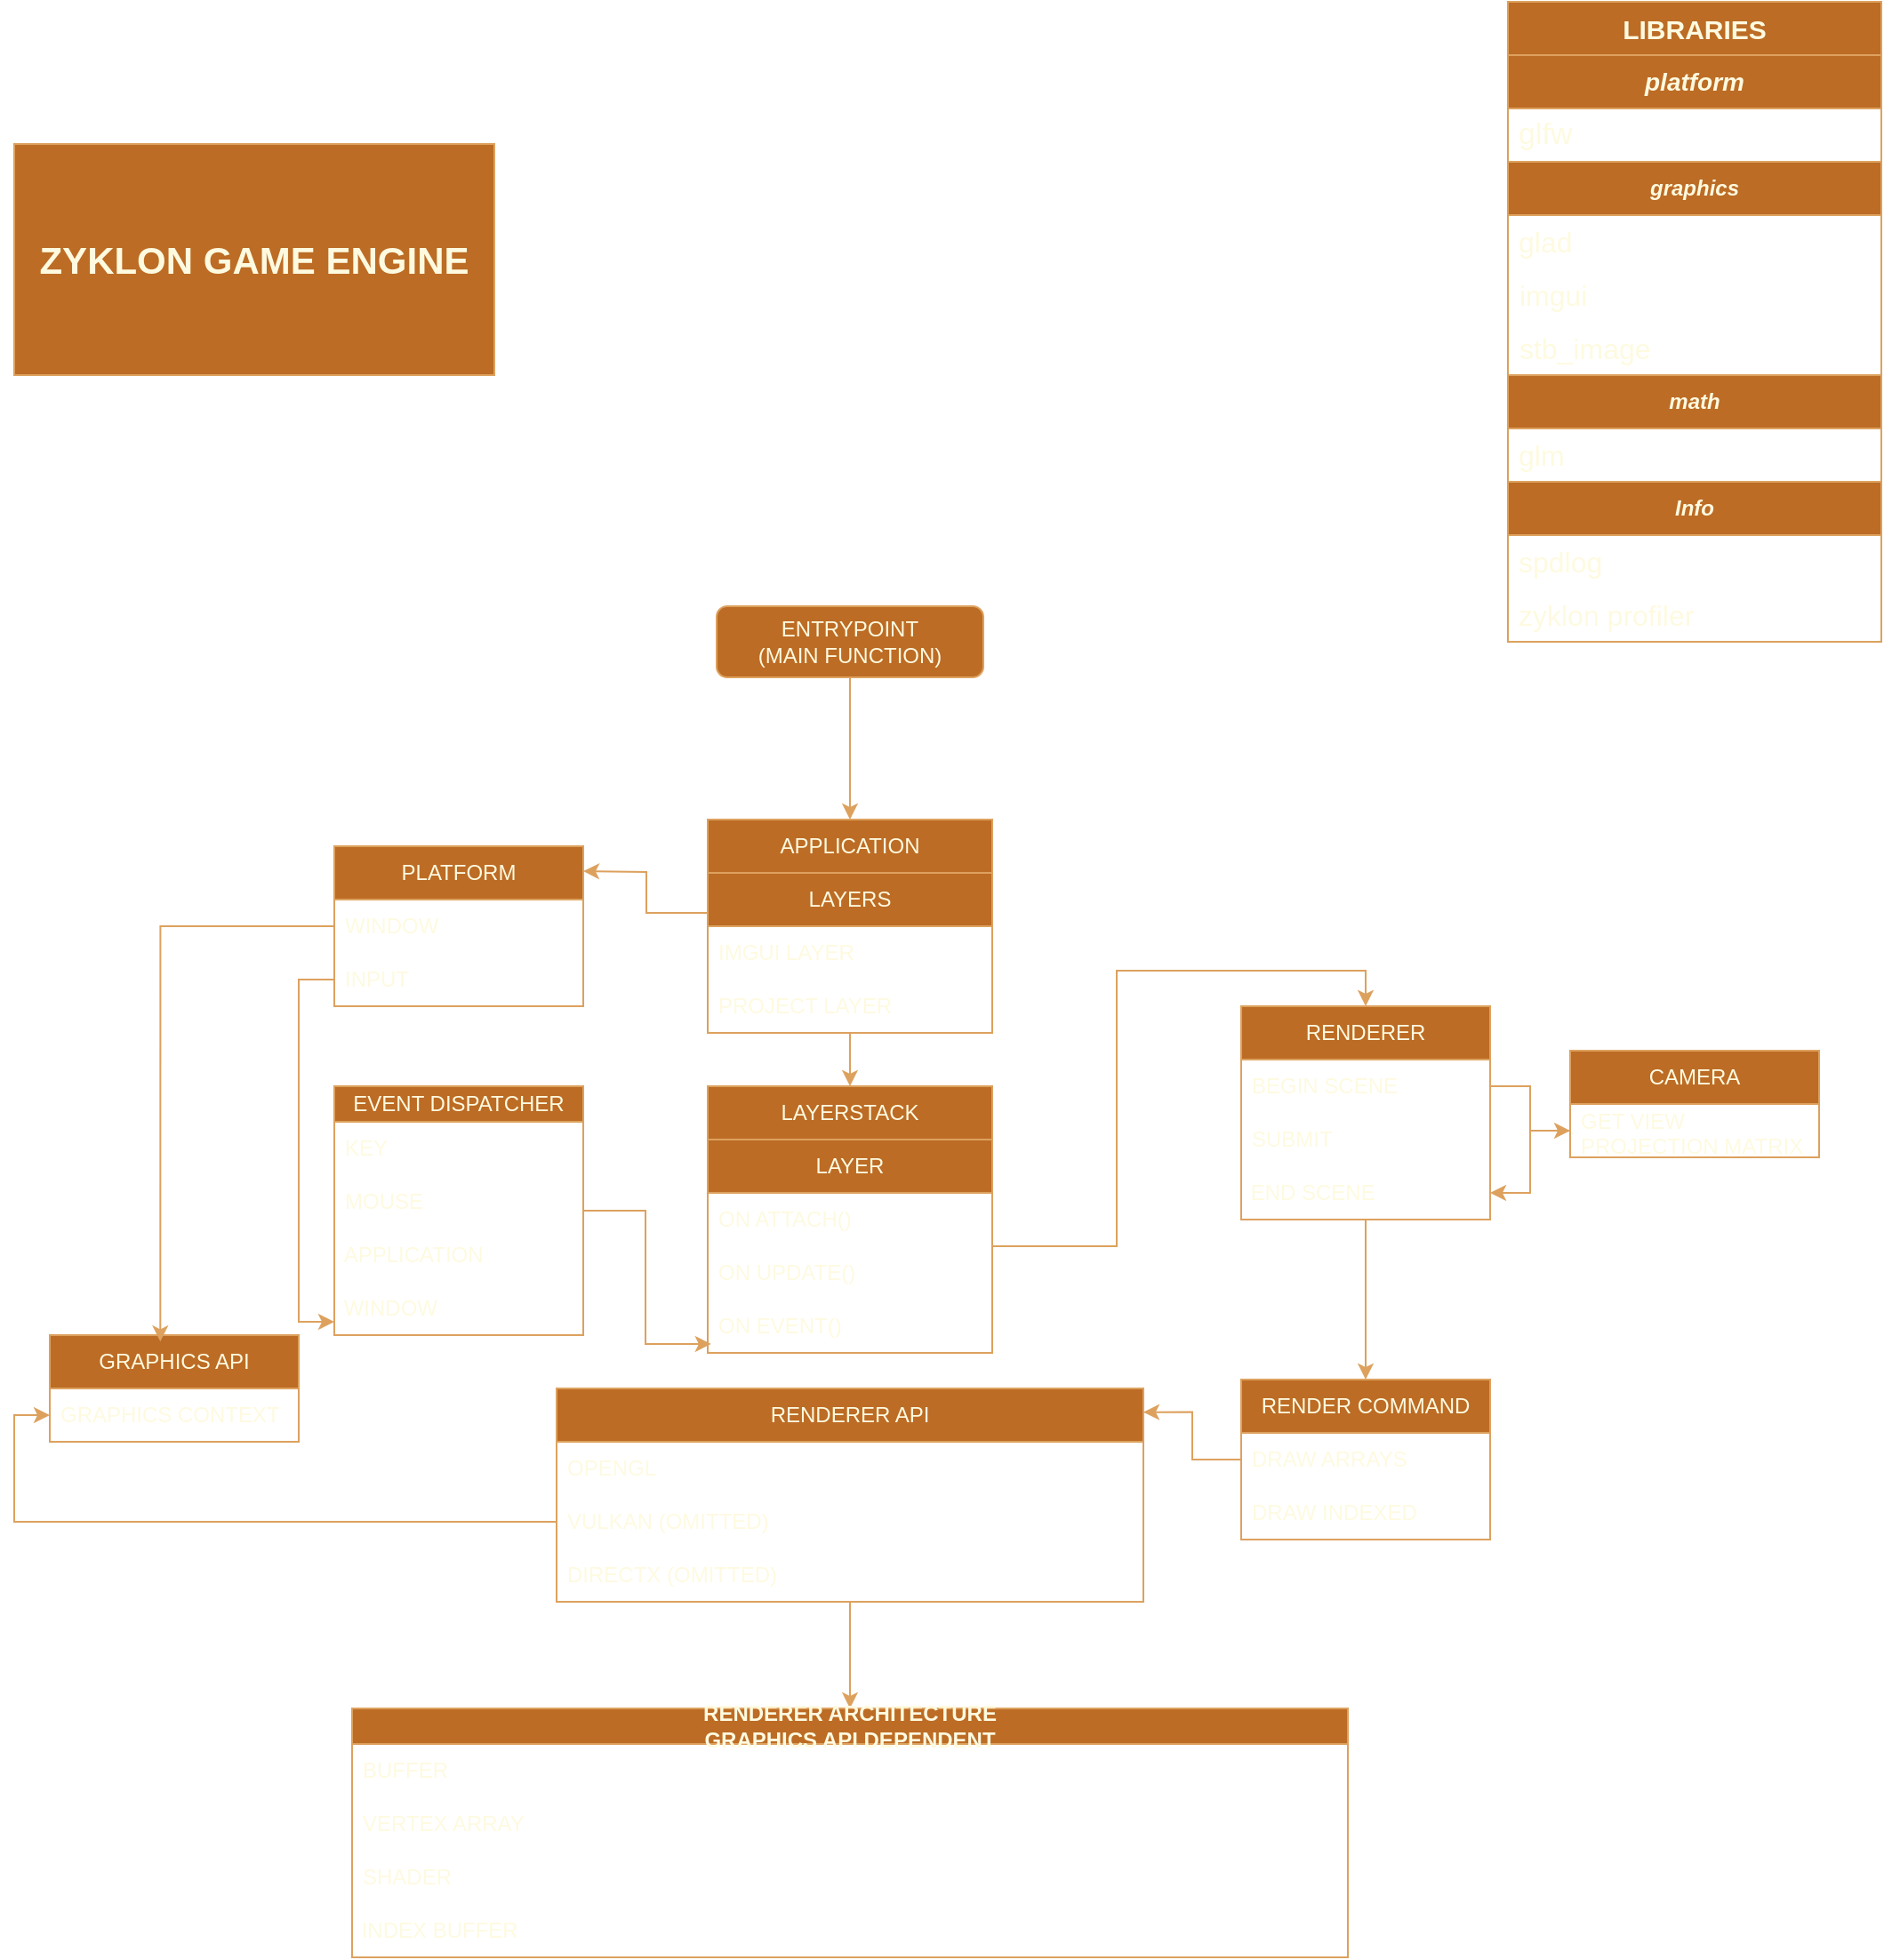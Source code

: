 <mxfile version="24.7.8">
  <diagram name="Page-1" id="9f46799a-70d6-7492-0946-bef42562c5a5">
    <mxGraphModel dx="1689" dy="2124" grid="1" gridSize="10" guides="1" tooltips="1" connect="1" arrows="1" fold="1" page="1" pageScale="1" pageWidth="1100" pageHeight="850" background="none" math="0" shadow="0">
      <root>
        <mxCell id="0" />
        <mxCell id="1" parent="0" />
        <mxCell id="1HcElYViuS3CACR91JE5-3" value="LAYERSTACK" style="swimlane;fontStyle=0;childLayout=stackLayout;horizontal=1;startSize=30;horizontalStack=0;resizeParent=1;resizeParentMax=0;resizeLast=0;collapsible=1;marginBottom=0;whiteSpace=wrap;html=1;labelBackgroundColor=none;fillColor=#BC6C25;strokeColor=#DDA15E;fontColor=#FEFAE0;" parent="1" vertex="1">
          <mxGeometry x="410" y="170" width="160" height="150" as="geometry" />
        </mxCell>
        <mxCell id="1HcElYViuS3CACR91JE5-22" value="LAYER" style="swimlane;fontStyle=0;childLayout=stackLayout;horizontal=1;startSize=30;horizontalStack=0;resizeParent=1;resizeParentMax=0;resizeLast=0;collapsible=1;marginBottom=0;whiteSpace=wrap;html=1;labelBackgroundColor=none;fillColor=#BC6C25;strokeColor=#DDA15E;fontColor=#FEFAE0;" parent="1HcElYViuS3CACR91JE5-3" vertex="1">
          <mxGeometry y="30" width="160" height="120" as="geometry" />
        </mxCell>
        <mxCell id="1HcElYViuS3CACR91JE5-23" value="ON ATTACH()" style="text;strokeColor=none;fillColor=none;align=left;verticalAlign=middle;spacingLeft=4;spacingRight=4;overflow=hidden;points=[[0,0.5],[1,0.5]];portConstraint=eastwest;rotatable=0;whiteSpace=wrap;html=1;labelBackgroundColor=none;fontColor=#FEFAE0;" parent="1HcElYViuS3CACR91JE5-22" vertex="1">
          <mxGeometry y="30" width="160" height="30" as="geometry" />
        </mxCell>
        <mxCell id="1HcElYViuS3CACR91JE5-24" value="ON UPDATE()" style="text;strokeColor=none;fillColor=none;align=left;verticalAlign=middle;spacingLeft=4;spacingRight=4;overflow=hidden;points=[[0,0.5],[1,0.5]];portConstraint=eastwest;rotatable=0;whiteSpace=wrap;html=1;labelBackgroundColor=none;fontColor=#FEFAE0;" parent="1HcElYViuS3CACR91JE5-22" vertex="1">
          <mxGeometry y="60" width="160" height="30" as="geometry" />
        </mxCell>
        <mxCell id="1HcElYViuS3CACR91JE5-25" value="ON EVENT()" style="text;strokeColor=none;fillColor=none;align=left;verticalAlign=middle;spacingLeft=4;spacingRight=4;overflow=hidden;points=[[0,0.5],[1,0.5]];portConstraint=eastwest;rotatable=0;whiteSpace=wrap;html=1;labelBackgroundColor=none;fontColor=#FEFAE0;" parent="1HcElYViuS3CACR91JE5-22" vertex="1">
          <mxGeometry y="90" width="160" height="30" as="geometry" />
        </mxCell>
        <mxCell id="1HcElYViuS3CACR91JE5-7" value="ZYKLON GAME ENGINE" style="rounded=0;whiteSpace=wrap;html=1;fontSize=21;fontStyle=1;labelBackgroundColor=none;fillColor=#BC6C25;strokeColor=#DDA15E;fontColor=#FEFAE0;" parent="1" vertex="1">
          <mxGeometry x="20" y="-360" width="270" height="130" as="geometry" />
        </mxCell>
        <mxCell id="1HcElYViuS3CACR91JE5-16" value="APPLICATION" style="swimlane;fontStyle=0;childLayout=stackLayout;horizontal=1;startSize=30;horizontalStack=0;resizeParent=1;resizeParentMax=0;resizeLast=0;collapsible=1;marginBottom=0;whiteSpace=wrap;html=1;labelBackgroundColor=none;fillColor=#BC6C25;strokeColor=#DDA15E;fontColor=#FEFAE0;" parent="1" vertex="1">
          <mxGeometry x="410" y="20" width="160" height="120" as="geometry" />
        </mxCell>
        <mxCell id="1HcElYViuS3CACR91JE5-122" value="LAYERS" style="swimlane;fontStyle=0;childLayout=stackLayout;horizontal=1;startSize=30;horizontalStack=0;resizeParent=1;resizeParentMax=0;resizeLast=0;collapsible=1;marginBottom=0;whiteSpace=wrap;html=1;labelBackgroundColor=none;fillColor=#BC6C25;strokeColor=#DDA15E;fontColor=#FEFAE0;" parent="1HcElYViuS3CACR91JE5-16" vertex="1">
          <mxGeometry y="30" width="160" height="90" as="geometry" />
        </mxCell>
        <mxCell id="1HcElYViuS3CACR91JE5-123" value="IMGUI LAYER" style="text;strokeColor=none;fillColor=none;align=left;verticalAlign=middle;spacingLeft=4;spacingRight=4;overflow=hidden;points=[[0,0.5],[1,0.5]];portConstraint=eastwest;rotatable=0;whiteSpace=wrap;html=1;labelBackgroundColor=none;fontColor=#FEFAE0;" parent="1HcElYViuS3CACR91JE5-122" vertex="1">
          <mxGeometry y="30" width="160" height="30" as="geometry" />
        </mxCell>
        <mxCell id="1HcElYViuS3CACR91JE5-124" value="PROJECT LAYER" style="text;strokeColor=none;fillColor=none;align=left;verticalAlign=middle;spacingLeft=4;spacingRight=4;overflow=hidden;points=[[0,0.5],[1,0.5]];portConstraint=eastwest;rotatable=0;whiteSpace=wrap;html=1;labelBackgroundColor=none;fontColor=#FEFAE0;" parent="1HcElYViuS3CACR91JE5-122" vertex="1">
          <mxGeometry y="60" width="160" height="30" as="geometry" />
        </mxCell>
        <mxCell id="1HcElYViuS3CACR91JE5-49" style="edgeStyle=orthogonalEdgeStyle;rounded=0;orthogonalLoop=1;jettySize=auto;html=1;entryX=0.5;entryY=0;entryDx=0;entryDy=0;labelBackgroundColor=none;strokeColor=#DDA15E;fontColor=default;" parent="1" source="1HcElYViuS3CACR91JE5-42" target="1HcElYViuS3CACR91JE5-16" edge="1">
          <mxGeometry relative="1" as="geometry" />
        </mxCell>
        <mxCell id="1HcElYViuS3CACR91JE5-42" value="ENTRYPOINT&lt;div&gt;(MAIN FUNCTION)&lt;/div&gt;" style="rounded=1;whiteSpace=wrap;html=1;labelBackgroundColor=none;fillColor=#BC6C25;strokeColor=#DDA15E;fontColor=#FEFAE0;" parent="1" vertex="1">
          <mxGeometry x="415" y="-100" width="150" height="40" as="geometry" />
        </mxCell>
        <mxCell id="1HcElYViuS3CACR91JE5-50" value="&lt;b style=&quot;font-size: 15px;&quot;&gt;LIBRARIES&lt;/b&gt;" style="swimlane;fontStyle=0;childLayout=stackLayout;horizontal=1;startSize=30;horizontalStack=0;resizeParent=1;resizeParentMax=0;resizeLast=0;collapsible=1;marginBottom=0;whiteSpace=wrap;html=1;fontSize=15;labelBackgroundColor=none;fillColor=#BC6C25;strokeColor=#DDA15E;fontColor=#FEFAE0;" parent="1" vertex="1">
          <mxGeometry x="860" y="-440" width="210" height="360" as="geometry" />
        </mxCell>
        <mxCell id="1HcElYViuS3CACR91JE5-77" value="platform" style="swimlane;fontStyle=3;childLayout=stackLayout;horizontal=1;startSize=30;horizontalStack=0;resizeParent=1;resizeParentMax=0;resizeLast=0;collapsible=1;marginBottom=0;whiteSpace=wrap;html=1;fontSize=14;labelBackgroundColor=none;fillColor=#BC6C25;strokeColor=#DDA15E;fontColor=#FEFAE0;" parent="1HcElYViuS3CACR91JE5-50" vertex="1">
          <mxGeometry y="30" width="210" height="60" as="geometry" />
        </mxCell>
        <mxCell id="1HcElYViuS3CACR91JE5-78" value="glfw" style="text;strokeColor=none;fillColor=none;align=left;verticalAlign=middle;spacingLeft=4;spacingRight=4;overflow=hidden;points=[[0,0.5],[1,0.5]];portConstraint=eastwest;rotatable=0;whiteSpace=wrap;html=1;fontSize=17;labelBackgroundColor=none;fontColor=#FEFAE0;" parent="1HcElYViuS3CACR91JE5-77" vertex="1">
          <mxGeometry y="30" width="210" height="30" as="geometry" />
        </mxCell>
        <mxCell id="1HcElYViuS3CACR91JE5-65" value="graphics" style="swimlane;fontStyle=3;childLayout=stackLayout;horizontal=1;startSize=30;horizontalStack=0;resizeParent=1;resizeParentMax=0;resizeLast=0;collapsible=1;marginBottom=0;whiteSpace=wrap;html=1;labelBackgroundColor=none;fillColor=#BC6C25;strokeColor=#DDA15E;fontColor=#FEFAE0;" parent="1HcElYViuS3CACR91JE5-50" vertex="1">
          <mxGeometry y="90" width="210" height="180" as="geometry">
            <mxRectangle y="30" width="140" height="30" as="alternateBounds" />
          </mxGeometry>
        </mxCell>
        <mxCell id="1HcElYViuS3CACR91JE5-67" value="glad" style="text;strokeColor=none;fillColor=none;align=left;verticalAlign=middle;spacingLeft=4;spacingRight=4;overflow=hidden;points=[[0,0.5],[1,0.5]];portConstraint=eastwest;rotatable=0;whiteSpace=wrap;html=1;fontSize=16;labelBackgroundColor=none;fontColor=#FEFAE0;" parent="1HcElYViuS3CACR91JE5-65" vertex="1">
          <mxGeometry y="30" width="210" height="30" as="geometry" />
        </mxCell>
        <mxCell id="1HcElYViuS3CACR91JE5-194" value="&amp;nbsp;imgui" style="text;html=1;align=left;verticalAlign=middle;whiteSpace=wrap;rounded=0;fontSize=16;labelBackgroundColor=none;fontColor=#FEFAE0;" parent="1HcElYViuS3CACR91JE5-65" vertex="1">
          <mxGeometry y="60" width="210" height="30" as="geometry" />
        </mxCell>
        <mxCell id="1HcElYViuS3CACR91JE5-81" value="&amp;nbsp;stb_image" style="text;html=1;align=left;verticalAlign=middle;whiteSpace=wrap;rounded=0;fontSize=16;labelBackgroundColor=none;fontColor=#FEFAE0;" parent="1HcElYViuS3CACR91JE5-65" vertex="1">
          <mxGeometry y="90" width="210" height="30" as="geometry" />
        </mxCell>
        <mxCell id="1HcElYViuS3CACR91JE5-73" value="math" style="swimlane;fontStyle=3;childLayout=stackLayout;horizontal=1;startSize=30;horizontalStack=0;resizeParent=1;resizeParentMax=0;resizeLast=0;collapsible=1;marginBottom=0;whiteSpace=wrap;html=1;labelBackgroundColor=none;fillColor=#BC6C25;strokeColor=#DDA15E;fontColor=#FEFAE0;" parent="1HcElYViuS3CACR91JE5-65" vertex="1">
          <mxGeometry y="120" width="210" height="60" as="geometry">
            <mxRectangle y="30" width="140" height="30" as="alternateBounds" />
          </mxGeometry>
        </mxCell>
        <mxCell id="1HcElYViuS3CACR91JE5-74" value="glm" style="text;strokeColor=none;fillColor=none;align=left;verticalAlign=middle;spacingLeft=4;spacingRight=4;overflow=hidden;points=[[0,0.5],[1,0.5]];portConstraint=eastwest;rotatable=0;whiteSpace=wrap;html=1;fontSize=16;labelBackgroundColor=none;fontColor=#FEFAE0;" parent="1HcElYViuS3CACR91JE5-73" vertex="1">
          <mxGeometry y="30" width="210" height="30" as="geometry" />
        </mxCell>
        <mxCell id="1HcElYViuS3CACR91JE5-57" value="Info" style="swimlane;fontStyle=3;childLayout=stackLayout;horizontal=1;startSize=30;horizontalStack=0;resizeParent=1;resizeParentMax=0;resizeLast=0;collapsible=1;marginBottom=0;whiteSpace=wrap;html=1;labelBackgroundColor=none;fillColor=#BC6C25;strokeColor=#DDA15E;fontColor=#FEFAE0;" parent="1HcElYViuS3CACR91JE5-50" vertex="1">
          <mxGeometry y="270" width="210" height="90" as="geometry" />
        </mxCell>
        <mxCell id="1HcElYViuS3CACR91JE5-63" value="spdlog" style="text;strokeColor=none;fillColor=none;align=left;verticalAlign=middle;spacingLeft=4;spacingRight=4;overflow=hidden;points=[[0,0.5],[1,0.5]];portConstraint=eastwest;rotatable=0;whiteSpace=wrap;html=1;fontSize=16;labelBackgroundColor=none;fontColor=#FEFAE0;" parent="1HcElYViuS3CACR91JE5-57" vertex="1">
          <mxGeometry y="30" width="210" height="30" as="geometry" />
        </mxCell>
        <mxCell id="1HcElYViuS3CACR91JE5-64" value="zyklon profiler" style="text;strokeColor=none;fillColor=none;align=left;verticalAlign=middle;spacingLeft=4;spacingRight=4;overflow=hidden;points=[[0,0.5],[1,0.5]];portConstraint=eastwest;rotatable=0;whiteSpace=wrap;html=1;fontSize=16;labelBackgroundColor=none;fontColor=#FEFAE0;" parent="1HcElYViuS3CACR91JE5-57" vertex="1">
          <mxGeometry y="60" width="210" height="30" as="geometry" />
        </mxCell>
        <mxCell id="1HcElYViuS3CACR91JE5-85" value="PLATFORM" style="swimlane;fontStyle=0;childLayout=stackLayout;horizontal=1;startSize=30;horizontalStack=0;resizeParent=1;resizeParentMax=0;resizeLast=0;collapsible=1;marginBottom=0;whiteSpace=wrap;html=1;labelBackgroundColor=none;fillColor=#BC6C25;strokeColor=#DDA15E;fontColor=#FEFAE0;" parent="1" vertex="1">
          <mxGeometry x="200" y="35" width="140" height="90" as="geometry" />
        </mxCell>
        <mxCell id="1HcElYViuS3CACR91JE5-86" value="WINDOW" style="text;strokeColor=none;fillColor=none;align=left;verticalAlign=middle;spacingLeft=4;spacingRight=4;overflow=hidden;points=[[0,0.5],[1,0.5]];portConstraint=eastwest;rotatable=0;whiteSpace=wrap;html=1;labelBackgroundColor=none;fontColor=#FEFAE0;" parent="1HcElYViuS3CACR91JE5-85" vertex="1">
          <mxGeometry y="30" width="140" height="30" as="geometry" />
        </mxCell>
        <mxCell id="1HcElYViuS3CACR91JE5-87" value="INPUT" style="text;strokeColor=none;fillColor=none;align=left;verticalAlign=middle;spacingLeft=4;spacingRight=4;overflow=hidden;points=[[0,0.5],[1,0.5]];portConstraint=eastwest;rotatable=0;whiteSpace=wrap;html=1;labelBackgroundColor=none;fontColor=#FEFAE0;" parent="1HcElYViuS3CACR91JE5-85" vertex="1">
          <mxGeometry y="60" width="140" height="30" as="geometry" />
        </mxCell>
        <mxCell id="1HcElYViuS3CACR91JE5-93" value="EVENT DISPATCHER" style="swimlane;fontStyle=0;childLayout=stackLayout;horizontal=1;startSize=20;horizontalStack=0;resizeParent=1;resizeParentMax=0;resizeLast=0;collapsible=1;marginBottom=0;whiteSpace=wrap;html=1;labelBackgroundColor=none;fillColor=#BC6C25;strokeColor=#DDA15E;fontColor=#FEFAE0;" parent="1" vertex="1">
          <mxGeometry x="200" y="170" width="140" height="140" as="geometry" />
        </mxCell>
        <mxCell id="1HcElYViuS3CACR91JE5-94" value="KEY" style="text;strokeColor=none;fillColor=none;align=left;verticalAlign=middle;spacingLeft=4;spacingRight=4;overflow=hidden;points=[[0,0.5],[1,0.5]];portConstraint=eastwest;rotatable=0;whiteSpace=wrap;html=1;labelBackgroundColor=none;fontColor=#FEFAE0;" parent="1HcElYViuS3CACR91JE5-93" vertex="1">
          <mxGeometry y="20" width="140" height="30" as="geometry" />
        </mxCell>
        <mxCell id="1HcElYViuS3CACR91JE5-95" value="MOUSE" style="text;strokeColor=none;fillColor=none;align=left;verticalAlign=middle;spacingLeft=4;spacingRight=4;overflow=hidden;points=[[0,0.5],[1,0.5]];portConstraint=eastwest;rotatable=0;whiteSpace=wrap;html=1;labelBackgroundColor=none;fontColor=#FEFAE0;" parent="1HcElYViuS3CACR91JE5-93" vertex="1">
          <mxGeometry y="50" width="140" height="30" as="geometry" />
        </mxCell>
        <mxCell id="1HcElYViuS3CACR91JE5-140" value="&amp;nbsp;APPLICATION" style="text;html=1;align=left;verticalAlign=middle;whiteSpace=wrap;rounded=0;labelBackgroundColor=none;fontColor=#FEFAE0;" parent="1HcElYViuS3CACR91JE5-93" vertex="1">
          <mxGeometry y="80" width="140" height="30" as="geometry" />
        </mxCell>
        <mxCell id="1HcElYViuS3CACR91JE5-141" value="&amp;nbsp;WINDOW" style="text;html=1;align=left;verticalAlign=middle;whiteSpace=wrap;rounded=0;labelBackgroundColor=none;fontColor=#FEFAE0;" parent="1HcElYViuS3CACR91JE5-93" vertex="1">
          <mxGeometry y="110" width="140" height="30" as="geometry" />
        </mxCell>
        <mxCell id="1HcElYViuS3CACR91JE5-111" value="GRAPHICS API" style="swimlane;fontStyle=0;childLayout=stackLayout;horizontal=1;startSize=30;horizontalStack=0;resizeParent=1;resizeParentMax=0;resizeLast=0;collapsible=1;marginBottom=0;whiteSpace=wrap;html=1;labelBackgroundColor=none;fillColor=#BC6C25;strokeColor=#DDA15E;fontColor=#FEFAE0;" parent="1" vertex="1">
          <mxGeometry x="40" y="310" width="140" height="60" as="geometry" />
        </mxCell>
        <mxCell id="1HcElYViuS3CACR91JE5-113" value="GRAPHICS CONTEXT" style="text;strokeColor=none;fillColor=none;align=left;verticalAlign=middle;spacingLeft=4;spacingRight=4;overflow=hidden;points=[[0,0.5],[1,0.5]];portConstraint=eastwest;rotatable=0;whiteSpace=wrap;html=1;labelBackgroundColor=none;fontColor=#FEFAE0;" parent="1HcElYViuS3CACR91JE5-111" vertex="1">
          <mxGeometry y="30" width="140" height="30" as="geometry" />
        </mxCell>
        <mxCell id="1HcElYViuS3CACR91JE5-117" value="RENDERER" style="swimlane;fontStyle=0;childLayout=stackLayout;horizontal=1;startSize=30;horizontalStack=0;resizeParent=1;resizeParentMax=0;resizeLast=0;collapsible=1;marginBottom=0;whiteSpace=wrap;html=1;labelBackgroundColor=none;fillColor=#BC6C25;strokeColor=#DDA15E;fontColor=#FEFAE0;" parent="1" vertex="1">
          <mxGeometry x="710" y="125" width="140" height="120" as="geometry" />
        </mxCell>
        <mxCell id="1HcElYViuS3CACR91JE5-118" value="BEGIN SCENE" style="text;strokeColor=none;fillColor=none;align=left;verticalAlign=middle;spacingLeft=4;spacingRight=4;overflow=hidden;points=[[0,0.5],[1,0.5]];portConstraint=eastwest;rotatable=0;whiteSpace=wrap;html=1;labelBackgroundColor=none;fontColor=#FEFAE0;" parent="1HcElYViuS3CACR91JE5-117" vertex="1">
          <mxGeometry y="30" width="140" height="30" as="geometry" />
        </mxCell>
        <mxCell id="1HcElYViuS3CACR91JE5-119" value="SUBMIT" style="text;strokeColor=none;fillColor=none;align=left;verticalAlign=middle;spacingLeft=4;spacingRight=4;overflow=hidden;points=[[0,0.5],[1,0.5]];portConstraint=eastwest;rotatable=0;whiteSpace=wrap;html=1;labelBackgroundColor=none;fontColor=#FEFAE0;" parent="1HcElYViuS3CACR91JE5-117" vertex="1">
          <mxGeometry y="60" width="140" height="30" as="geometry" />
        </mxCell>
        <mxCell id="1HcElYViuS3CACR91JE5-180" value="&amp;nbsp;END SCENE" style="text;html=1;align=left;verticalAlign=middle;whiteSpace=wrap;rounded=0;labelBackgroundColor=none;fontColor=#FEFAE0;" parent="1HcElYViuS3CACR91JE5-117" vertex="1">
          <mxGeometry y="90" width="140" height="30" as="geometry" />
        </mxCell>
        <mxCell id="1HcElYViuS3CACR91JE5-189" style="edgeStyle=orthogonalEdgeStyle;rounded=0;orthogonalLoop=1;jettySize=auto;html=1;entryX=0.5;entryY=0;entryDx=0;entryDy=0;labelBackgroundColor=none;strokeColor=#DDA15E;fontColor=default;" parent="1" source="1HcElYViuS3CACR91JE5-142" target="1HcElYViuS3CACR91JE5-176" edge="1">
          <mxGeometry relative="1" as="geometry" />
        </mxCell>
        <mxCell id="1HcElYViuS3CACR91JE5-142" value="RENDERER API" style="swimlane;fontStyle=0;childLayout=stackLayout;horizontal=1;startSize=30;horizontalStack=0;resizeParent=1;resizeParentMax=0;resizeLast=0;collapsible=1;marginBottom=0;whiteSpace=wrap;html=1;labelBackgroundColor=none;fillColor=#BC6C25;strokeColor=#DDA15E;fontColor=#FEFAE0;" parent="1" vertex="1">
          <mxGeometry x="325" y="340" width="330" height="120" as="geometry" />
        </mxCell>
        <mxCell id="1HcElYViuS3CACR91JE5-143" value="OPENGL" style="text;strokeColor=none;fillColor=none;align=left;verticalAlign=middle;spacingLeft=4;spacingRight=4;overflow=hidden;points=[[0,0.5],[1,0.5]];portConstraint=eastwest;rotatable=0;whiteSpace=wrap;html=1;labelBackgroundColor=none;fontColor=#FEFAE0;" parent="1HcElYViuS3CACR91JE5-142" vertex="1">
          <mxGeometry y="30" width="330" height="30" as="geometry" />
        </mxCell>
        <mxCell id="1HcElYViuS3CACR91JE5-144" value="VULKAN (OMITTED)" style="text;strokeColor=none;fillColor=none;align=left;verticalAlign=middle;spacingLeft=4;spacingRight=4;overflow=hidden;points=[[0,0.5],[1,0.5]];portConstraint=eastwest;rotatable=0;whiteSpace=wrap;html=1;labelBackgroundColor=none;fontColor=#FEFAE0;" parent="1HcElYViuS3CACR91JE5-142" vertex="1">
          <mxGeometry y="60" width="330" height="30" as="geometry" />
        </mxCell>
        <mxCell id="1HcElYViuS3CACR91JE5-145" value="DIRECTX (OMITTED)" style="text;strokeColor=none;fillColor=none;align=left;verticalAlign=middle;spacingLeft=4;spacingRight=4;overflow=hidden;points=[[0,0.5],[1,0.5]];portConstraint=eastwest;rotatable=0;whiteSpace=wrap;html=1;labelBackgroundColor=none;fontColor=#FEFAE0;" parent="1HcElYViuS3CACR91JE5-142" vertex="1">
          <mxGeometry y="90" width="330" height="30" as="geometry" />
        </mxCell>
        <mxCell id="1HcElYViuS3CACR91JE5-146" value="RENDER COMMAND" style="swimlane;fontStyle=0;childLayout=stackLayout;horizontal=1;startSize=30;horizontalStack=0;resizeParent=1;resizeParentMax=0;resizeLast=0;collapsible=1;marginBottom=0;whiteSpace=wrap;html=1;labelBackgroundColor=none;fillColor=#BC6C25;strokeColor=#DDA15E;fontColor=#FEFAE0;" parent="1" vertex="1">
          <mxGeometry x="710" y="335" width="140" height="90" as="geometry" />
        </mxCell>
        <mxCell id="1HcElYViuS3CACR91JE5-147" value="DRAW ARRAYS" style="text;strokeColor=none;fillColor=none;align=left;verticalAlign=middle;spacingLeft=4;spacingRight=4;overflow=hidden;points=[[0,0.5],[1,0.5]];portConstraint=eastwest;rotatable=0;whiteSpace=wrap;html=1;labelBackgroundColor=none;fontColor=#FEFAE0;" parent="1HcElYViuS3CACR91JE5-146" vertex="1">
          <mxGeometry y="30" width="140" height="30" as="geometry" />
        </mxCell>
        <mxCell id="1HcElYViuS3CACR91JE5-148" value="DRAW INDEXED" style="text;strokeColor=none;fillColor=none;align=left;verticalAlign=middle;spacingLeft=4;spacingRight=4;overflow=hidden;points=[[0,0.5],[1,0.5]];portConstraint=eastwest;rotatable=0;whiteSpace=wrap;html=1;labelBackgroundColor=none;fontColor=#FEFAE0;" parent="1HcElYViuS3CACR91JE5-146" vertex="1">
          <mxGeometry y="60" width="140" height="30" as="geometry" />
        </mxCell>
        <mxCell id="1HcElYViuS3CACR91JE5-165" style="edgeStyle=orthogonalEdgeStyle;rounded=0;orthogonalLoop=1;jettySize=auto;html=1;entryX=0.5;entryY=0;entryDx=0;entryDy=0;labelBackgroundColor=none;strokeColor=#DDA15E;fontColor=default;" parent="1" source="1HcElYViuS3CACR91JE5-122" target="1HcElYViuS3CACR91JE5-3" edge="1">
          <mxGeometry relative="1" as="geometry" />
        </mxCell>
        <mxCell id="1HcElYViuS3CACR91JE5-172" style="edgeStyle=orthogonalEdgeStyle;rounded=0;orthogonalLoop=1;jettySize=auto;html=1;exitX=0;exitY=0.25;exitDx=0;exitDy=0;labelBackgroundColor=none;strokeColor=#DDA15E;fontColor=default;" parent="1" source="1HcElYViuS3CACR91JE5-122" edge="1">
          <mxGeometry relative="1" as="geometry">
            <mxPoint x="340" y="49" as="targetPoint" />
          </mxGeometry>
        </mxCell>
        <mxCell id="1HcElYViuS3CACR91JE5-174" style="edgeStyle=orthogonalEdgeStyle;rounded=0;orthogonalLoop=1;jettySize=auto;html=1;entryX=0.444;entryY=0.061;entryDx=0;entryDy=0;entryPerimeter=0;labelBackgroundColor=none;strokeColor=#DDA15E;fontColor=default;" parent="1" source="1HcElYViuS3CACR91JE5-86" target="1HcElYViuS3CACR91JE5-111" edge="1">
          <mxGeometry relative="1" as="geometry" />
        </mxCell>
        <mxCell id="1HcElYViuS3CACR91JE5-176" value="&lt;b&gt;RENDERER ARCHITECTURE&lt;/b&gt;&lt;div style=&quot;line-height: 120%;&quot;&gt;&lt;b&gt;GRAPHICS API DEPENDENT&lt;/b&gt;&lt;/div&gt;" style="swimlane;fontStyle=0;childLayout=stackLayout;horizontal=1;startSize=20;horizontalStack=0;resizeParent=1;resizeParentMax=0;resizeLast=0;collapsible=1;marginBottom=0;whiteSpace=wrap;html=1;labelBackgroundColor=none;fillColor=#BC6C25;strokeColor=#DDA15E;fontColor=#FEFAE0;" parent="1" vertex="1">
          <mxGeometry x="210" y="520" width="560" height="140" as="geometry" />
        </mxCell>
        <mxCell id="1HcElYViuS3CACR91JE5-177" value="BUFFER" style="text;strokeColor=none;fillColor=none;align=left;verticalAlign=middle;spacingLeft=4;spacingRight=4;overflow=hidden;points=[[0,0.5],[1,0.5]];portConstraint=eastwest;rotatable=0;whiteSpace=wrap;html=1;labelBackgroundColor=none;fontColor=#FEFAE0;" parent="1HcElYViuS3CACR91JE5-176" vertex="1">
          <mxGeometry y="20" width="560" height="30" as="geometry" />
        </mxCell>
        <mxCell id="1HcElYViuS3CACR91JE5-178" value="VERTEX ARRAY" style="text;strokeColor=none;fillColor=none;align=left;verticalAlign=middle;spacingLeft=4;spacingRight=4;overflow=hidden;points=[[0,0.5],[1,0.5]];portConstraint=eastwest;rotatable=0;whiteSpace=wrap;html=1;labelBackgroundColor=none;fontColor=#FEFAE0;" parent="1HcElYViuS3CACR91JE5-176" vertex="1">
          <mxGeometry y="50" width="560" height="30" as="geometry" />
        </mxCell>
        <mxCell id="1HcElYViuS3CACR91JE5-179" value="SHADER" style="text;strokeColor=none;fillColor=none;align=left;verticalAlign=middle;spacingLeft=4;spacingRight=4;overflow=hidden;points=[[0,0.5],[1,0.5]];portConstraint=eastwest;rotatable=0;whiteSpace=wrap;html=1;labelBackgroundColor=none;fontColor=#FEFAE0;" parent="1HcElYViuS3CACR91JE5-176" vertex="1">
          <mxGeometry y="80" width="560" height="30" as="geometry" />
        </mxCell>
        <mxCell id="1HcElYViuS3CACR91JE5-191" value="&amp;nbsp;INDEX BUFFER" style="text;html=1;align=left;verticalAlign=middle;whiteSpace=wrap;rounded=0;labelBackgroundColor=none;fontColor=#FEFAE0;" parent="1HcElYViuS3CACR91JE5-176" vertex="1">
          <mxGeometry y="110" width="560" height="30" as="geometry" />
        </mxCell>
        <mxCell id="1HcElYViuS3CACR91JE5-187" style="edgeStyle=orthogonalEdgeStyle;rounded=0;orthogonalLoop=1;jettySize=auto;html=1;entryX=1;entryY=0.111;entryDx=0;entryDy=0;entryPerimeter=0;labelBackgroundColor=none;strokeColor=#DDA15E;fontColor=default;" parent="1" source="1HcElYViuS3CACR91JE5-146" target="1HcElYViuS3CACR91JE5-142" edge="1">
          <mxGeometry relative="1" as="geometry" />
        </mxCell>
        <mxCell id="1HcElYViuS3CACR91JE5-190" style="edgeStyle=orthogonalEdgeStyle;rounded=0;orthogonalLoop=1;jettySize=auto;html=1;entryX=0.5;entryY=0;entryDx=0;entryDy=0;labelBackgroundColor=none;strokeColor=#DDA15E;fontColor=default;" parent="1" source="1HcElYViuS3CACR91JE5-22" target="1HcElYViuS3CACR91JE5-117" edge="1">
          <mxGeometry relative="1" as="geometry" />
        </mxCell>
        <mxCell id="1HcElYViuS3CACR91JE5-192" style="edgeStyle=orthogonalEdgeStyle;rounded=0;orthogonalLoop=1;jettySize=auto;html=1;entryX=0;entryY=0.5;entryDx=0;entryDy=0;labelBackgroundColor=none;strokeColor=#DDA15E;fontColor=default;" parent="1" source="1HcElYViuS3CACR91JE5-144" target="1HcElYViuS3CACR91JE5-113" edge="1">
          <mxGeometry relative="1" as="geometry" />
        </mxCell>
        <mxCell id="1HcElYViuS3CACR91JE5-200" style="edgeStyle=orthogonalEdgeStyle;rounded=0;orthogonalLoop=1;jettySize=auto;html=1;entryX=0.012;entryY=0.833;entryDx=0;entryDy=0;entryPerimeter=0;labelBackgroundColor=none;strokeColor=#DDA15E;fontColor=default;" parent="1" source="1HcElYViuS3CACR91JE5-93" target="1HcElYViuS3CACR91JE5-25" edge="1">
          <mxGeometry relative="1" as="geometry" />
        </mxCell>
        <mxCell id="1HcElYViuS3CACR91JE5-201" style="edgeStyle=orthogonalEdgeStyle;rounded=0;orthogonalLoop=1;jettySize=auto;html=1;entryX=0;entryY=0.75;entryDx=0;entryDy=0;labelBackgroundColor=none;strokeColor=#DDA15E;fontColor=default;" parent="1" source="1HcElYViuS3CACR91JE5-87" target="1HcElYViuS3CACR91JE5-141" edge="1">
          <mxGeometry relative="1" as="geometry" />
        </mxCell>
        <mxCell id="1HcElYViuS3CACR91JE5-202" style="edgeStyle=orthogonalEdgeStyle;rounded=0;orthogonalLoop=1;jettySize=auto;html=1;entryX=0.5;entryY=0;entryDx=0;entryDy=0;labelBackgroundColor=none;strokeColor=#DDA15E;fontColor=default;" parent="1" source="1HcElYViuS3CACR91JE5-180" target="1HcElYViuS3CACR91JE5-146" edge="1">
          <mxGeometry relative="1" as="geometry" />
        </mxCell>
        <mxCell id="1HcElYViuS3CACR91JE5-203" value="CAMERA" style="swimlane;fontStyle=0;childLayout=stackLayout;horizontal=1;startSize=30;horizontalStack=0;resizeParent=1;resizeParentMax=0;resizeLast=0;collapsible=1;marginBottom=0;whiteSpace=wrap;html=1;labelBackgroundColor=none;fillColor=#BC6C25;strokeColor=#DDA15E;fontColor=#FEFAE0;" parent="1" vertex="1">
          <mxGeometry x="895" y="150" width="140" height="60" as="geometry" />
        </mxCell>
        <mxCell id="1HcElYViuS3CACR91JE5-204" value="GET VIEW PROJECTION MATRIX" style="text;strokeColor=none;fillColor=none;align=left;verticalAlign=middle;spacingLeft=4;spacingRight=4;overflow=hidden;points=[[0,0.5],[1,0.5]];portConstraint=eastwest;rotatable=0;whiteSpace=wrap;html=1;labelBackgroundColor=none;fontColor=#FEFAE0;" parent="1HcElYViuS3CACR91JE5-203" vertex="1">
          <mxGeometry y="30" width="140" height="30" as="geometry" />
        </mxCell>
        <mxCell id="1HcElYViuS3CACR91JE5-210" style="edgeStyle=orthogonalEdgeStyle;rounded=0;orthogonalLoop=1;jettySize=auto;html=1;exitX=1;exitY=0.5;exitDx=0;exitDy=0;entryX=0;entryY=0.5;entryDx=0;entryDy=0;labelBackgroundColor=none;strokeColor=#DDA15E;fontColor=default;" parent="1" source="1HcElYViuS3CACR91JE5-118" target="1HcElYViuS3CACR91JE5-204" edge="1">
          <mxGeometry relative="1" as="geometry" />
        </mxCell>
        <mxCell id="1HcElYViuS3CACR91JE5-211" style="edgeStyle=orthogonalEdgeStyle;rounded=0;orthogonalLoop=1;jettySize=auto;html=1;entryX=1;entryY=0.5;entryDx=0;entryDy=0;labelBackgroundColor=none;strokeColor=#DDA15E;fontColor=default;" parent="1" source="1HcElYViuS3CACR91JE5-204" target="1HcElYViuS3CACR91JE5-180" edge="1">
          <mxGeometry relative="1" as="geometry" />
        </mxCell>
      </root>
    </mxGraphModel>
  </diagram>
</mxfile>
